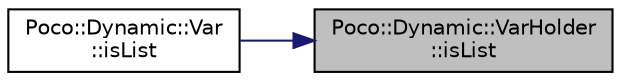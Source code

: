 digraph "Poco::Dynamic::VarHolder::isList"
{
 // LATEX_PDF_SIZE
  edge [fontname="Helvetica",fontsize="10",labelfontname="Helvetica",labelfontsize="10"];
  node [fontname="Helvetica",fontsize="10",shape=record];
  rankdir="RL";
  Node1 [label="Poco::Dynamic::VarHolder\l::isList",height=0.2,width=0.4,color="black", fillcolor="grey75", style="filled", fontcolor="black",tooltip=" "];
  Node1 -> Node2 [dir="back",color="midnightblue",fontsize="10",style="solid",fontname="Helvetica"];
  Node2 [label="Poco::Dynamic::Var\l::isList",height=0.2,width=0.4,color="black", fillcolor="white", style="filled",URL="$classPoco_1_1Dynamic_1_1Var.html#a62bd73739ceced079b4d70da7a5fff32",tooltip="Returns true if Var represents a vector."];
}
